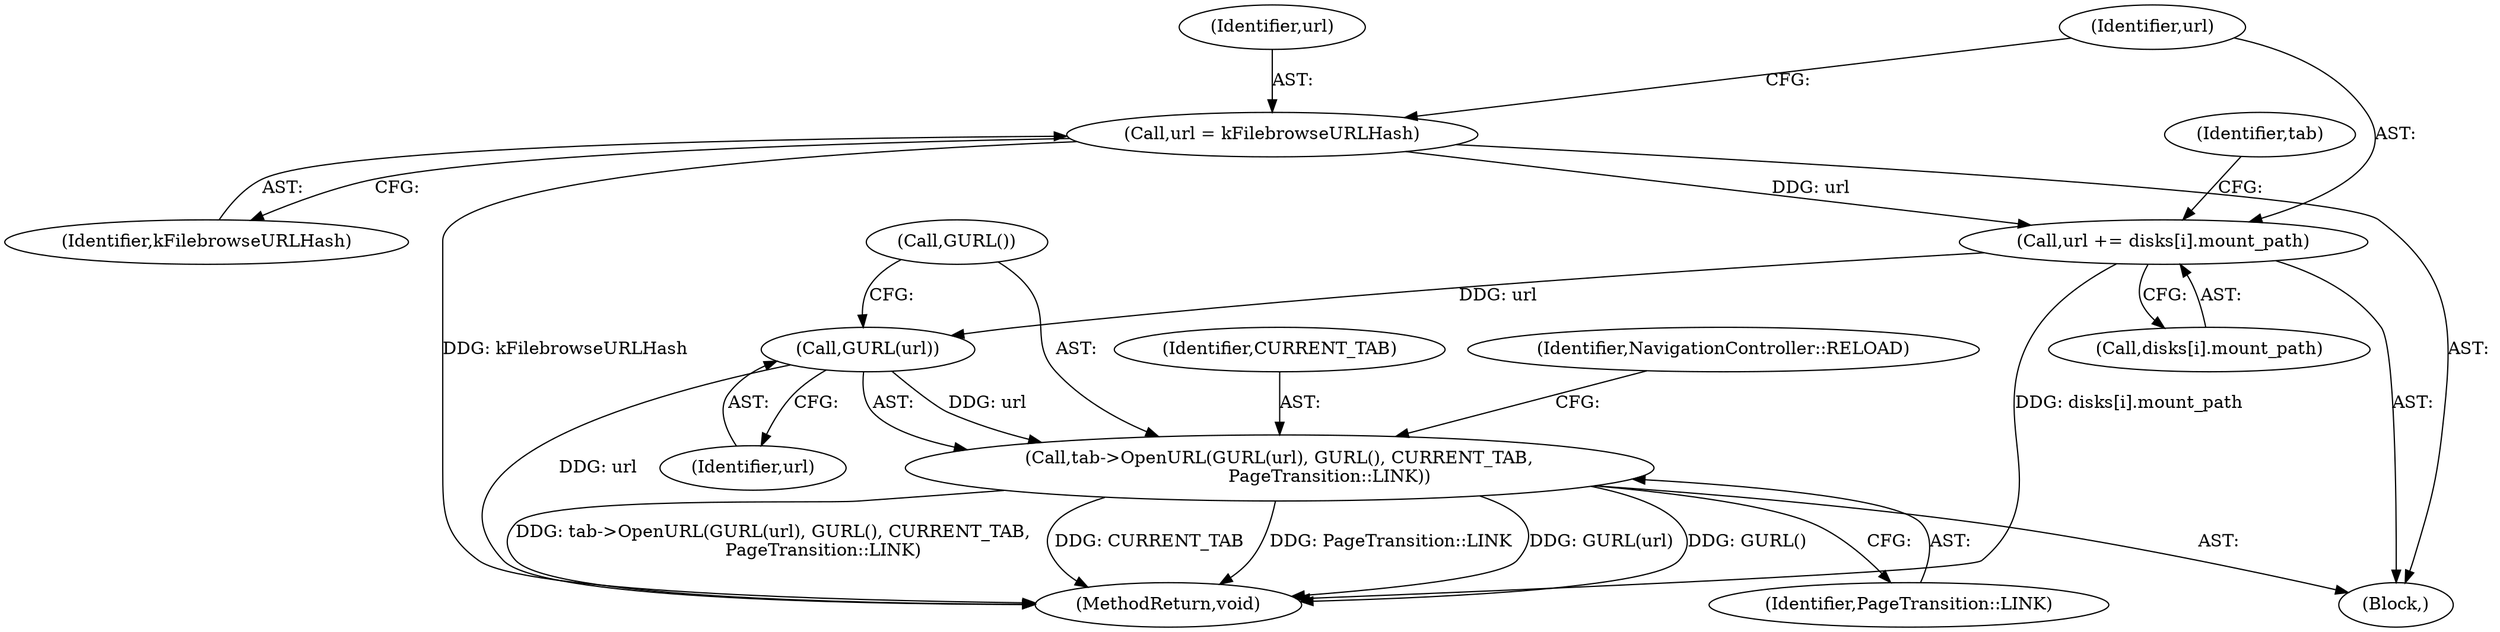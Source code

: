 digraph "0_Chrome_647c3a9f217a9236052e18c7b032669863dd1734@array" {
"1000256" [label="(Call,url += disks[i].mount_path)"];
"1000253" [label="(Call,url = kFilebrowseURLHash)"];
"1000274" [label="(Call,GURL(url))"];
"1000273" [label="(Call,tab->OpenURL(GURL(url), GURL(), CURRENT_TAB,\n                  PageTransition::LINK))"];
"1000251" [label="(Block,)"];
"1000256" [label="(Call,url += disks[i].mount_path)"];
"1000258" [label="(Call,disks[i].mount_path)"];
"1000275" [label="(Identifier,url)"];
"1000278" [label="(Identifier,PageTransition::LINK)"];
"1000257" [label="(Identifier,url)"];
"1000276" [label="(Call,GURL())"];
"1000280" [label="(Identifier,NavigationController::RELOAD)"];
"1000254" [label="(Identifier,url)"];
"1000329" [label="(MethodReturn,void)"];
"1000274" [label="(Call,GURL(url))"];
"1000273" [label="(Call,tab->OpenURL(GURL(url), GURL(), CURRENT_TAB,\n                  PageTransition::LINK))"];
"1000255" [label="(Identifier,kFilebrowseURLHash)"];
"1000265" [label="(Identifier,tab)"];
"1000277" [label="(Identifier,CURRENT_TAB)"];
"1000253" [label="(Call,url = kFilebrowseURLHash)"];
"1000256" -> "1000251"  [label="AST: "];
"1000256" -> "1000258"  [label="CFG: "];
"1000257" -> "1000256"  [label="AST: "];
"1000258" -> "1000256"  [label="AST: "];
"1000265" -> "1000256"  [label="CFG: "];
"1000256" -> "1000329"  [label="DDG: disks[i].mount_path"];
"1000253" -> "1000256"  [label="DDG: url"];
"1000256" -> "1000274"  [label="DDG: url"];
"1000253" -> "1000251"  [label="AST: "];
"1000253" -> "1000255"  [label="CFG: "];
"1000254" -> "1000253"  [label="AST: "];
"1000255" -> "1000253"  [label="AST: "];
"1000257" -> "1000253"  [label="CFG: "];
"1000253" -> "1000329"  [label="DDG: kFilebrowseURLHash"];
"1000274" -> "1000273"  [label="AST: "];
"1000274" -> "1000275"  [label="CFG: "];
"1000275" -> "1000274"  [label="AST: "];
"1000276" -> "1000274"  [label="CFG: "];
"1000274" -> "1000329"  [label="DDG: url"];
"1000274" -> "1000273"  [label="DDG: url"];
"1000273" -> "1000251"  [label="AST: "];
"1000273" -> "1000278"  [label="CFG: "];
"1000276" -> "1000273"  [label="AST: "];
"1000277" -> "1000273"  [label="AST: "];
"1000278" -> "1000273"  [label="AST: "];
"1000280" -> "1000273"  [label="CFG: "];
"1000273" -> "1000329"  [label="DDG: PageTransition::LINK"];
"1000273" -> "1000329"  [label="DDG: GURL(url)"];
"1000273" -> "1000329"  [label="DDG: GURL()"];
"1000273" -> "1000329"  [label="DDG: tab->OpenURL(GURL(url), GURL(), CURRENT_TAB,\n                  PageTransition::LINK)"];
"1000273" -> "1000329"  [label="DDG: CURRENT_TAB"];
}
